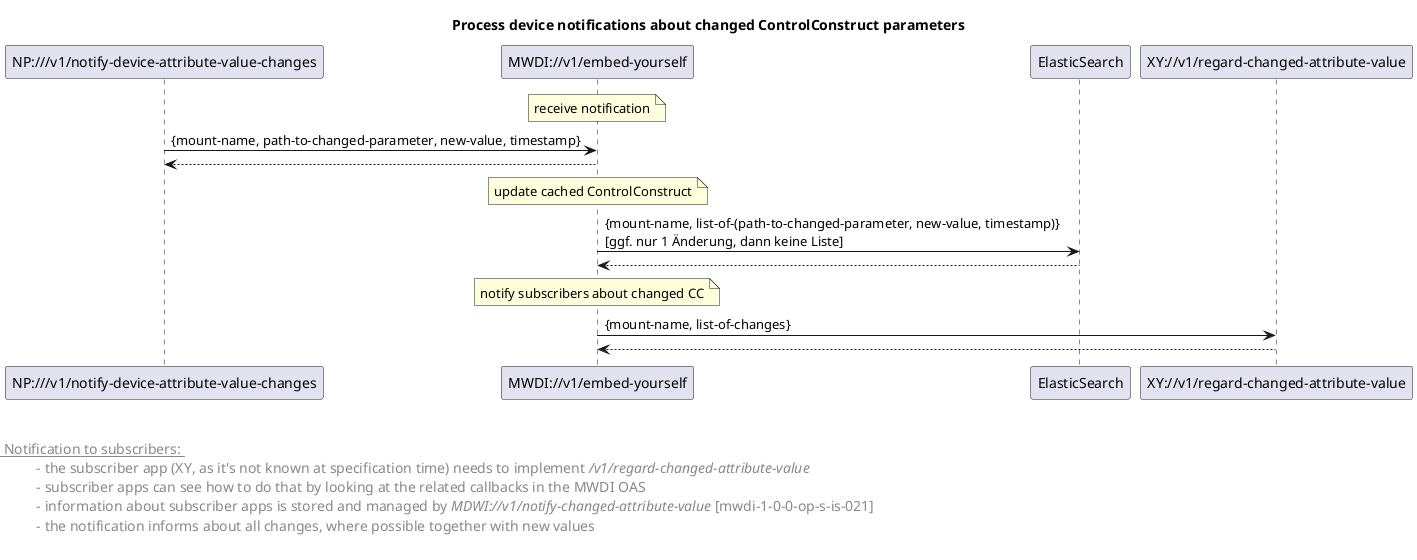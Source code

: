@startuml
skinparam responseMessageBelowArrow true
skinparam guillemet [ ]
skinparam participant {
  StereotypeFontSize 12  
}
hide stereotype

title Process device notifications about changed ControlConstruct parameters

'participants
participant "NP:///v1/notify-device-attribute-value-changes" as npDevChangeNotif <<mwdi-1-0-0-op-c-is-np-1-0-0-011>>
participant "MWDI://v1/embed-yourself" as mwdi <<mwdi-1-0-0-op-s-bm-001>>
participant "ElasticSearch" as es <<mwdi-1-0-0-es-c-es-1-0-0-000>>
participant "XY://v1/regard-changed-attribute-value" as notification <<mwdi-1-0-0-op-c-is-xy-1-0-0-000>>

note over mwdi: receive notification
npDevChangeNotif -> mwdi: {mount-name, path-to-changed-parameter, new-value, timestamp}
mwdi --> npDevChangeNotif

note over mwdi: update cached ControlConstruct
mwdi -> es: {mount-name, list-of-(path-to-changed-parameter, new-value, timestamp)} \n[ggf. nur 1 Änderung, dann keine Liste]
es --> mwdi

note over mwdi: notify subscribers about changed CC
mwdi -> notification: {mount-name, list-of-changes}
notification --> mwdi



left footer 


<u> Notification to subscribers: </u>
\t  - the subscriber app (XY, as it's not known at specification time) needs to implement <i>/v1/regard-changed-attribute-value</i>
\t  - subscriber apps can see how to do that by looking at the related callbacks in the MWDI OAS 
\t  - information about subscriber apps is stored and managed by <i>MDWI://v1/notify-changed-attribute-value</i> [mwdi-1-0-0-op-s-is-021]
\t  - the notification informs about all changes, where possible together with new values

end footer

<style>
footer {
  HorizontalAlignment left
  FontSize 14
}
</style>

@enduml